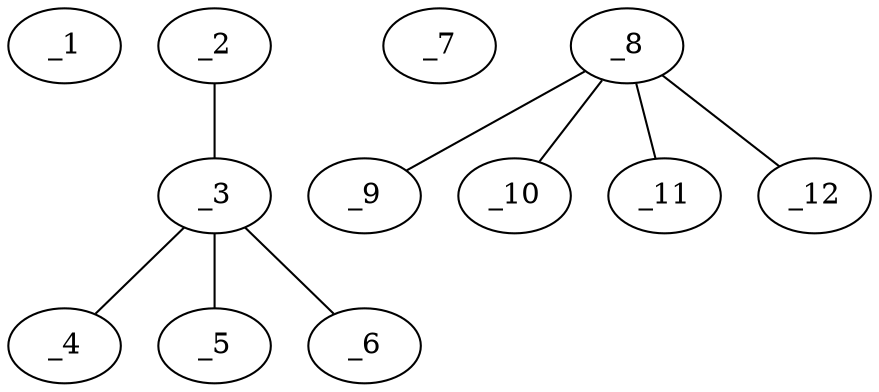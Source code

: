 graph molid630663 {
	_1	 [charge=0,
		chem=2,
		symbol="O  ",
		x="3.7321",
		y="0.5"];
	_2	 [charge=1,
		chem=2,
		symbol="O  ",
		x="7.4641",
		y="0.5"];
	_3	 [charge=0,
		chem=7,
		symbol="Cl ",
		x="6.5981",
		y=0];
	_2 -- _3	 [valence=2];
	_4	 [charge=0,
		chem=2,
		symbol="O  ",
		x="5.7321",
		y="-0.5"];
	_3 -- _4	 [valence=2];
	_5	 [charge=0,
		chem=2,
		symbol="O  ",
		x="7.0981",
		y="-0.866"];
	_3 -- _5	 [valence=2];
	_6	 [charge=0,
		chem=2,
		symbol="O  ",
		x="6.0981",
		y="0.866"];
	_3 -- _6	 [valence=1];
	_7	 [charge=0,
		chem=2,
		symbol="O  ",
		x=2,
		y="0.5"];
	_8	 [charge=3,
		chem=11,
		symbol="Co ",
		x="2.866",
		y=0];
	_9	 [charge=0,
		chem=4,
		symbol="N  ",
		x=2,
		y="-0.5"];
	_8 -- _9	 [valence=1];
	_10	 [charge=0,
		chem=4,
		symbol="N  ",
		x="3.7321",
		y="-0.5"];
	_8 -- _10	 [valence=1];
	_11	 [charge=0,
		chem=4,
		symbol="N  ",
		x="2.866",
		y=1];
	_8 -- _11	 [valence=1];
	_12	 [charge=0,
		chem=4,
		symbol="N  ",
		x="2.866",
		y="-1"];
	_8 -- _12	 [valence=1];
}
